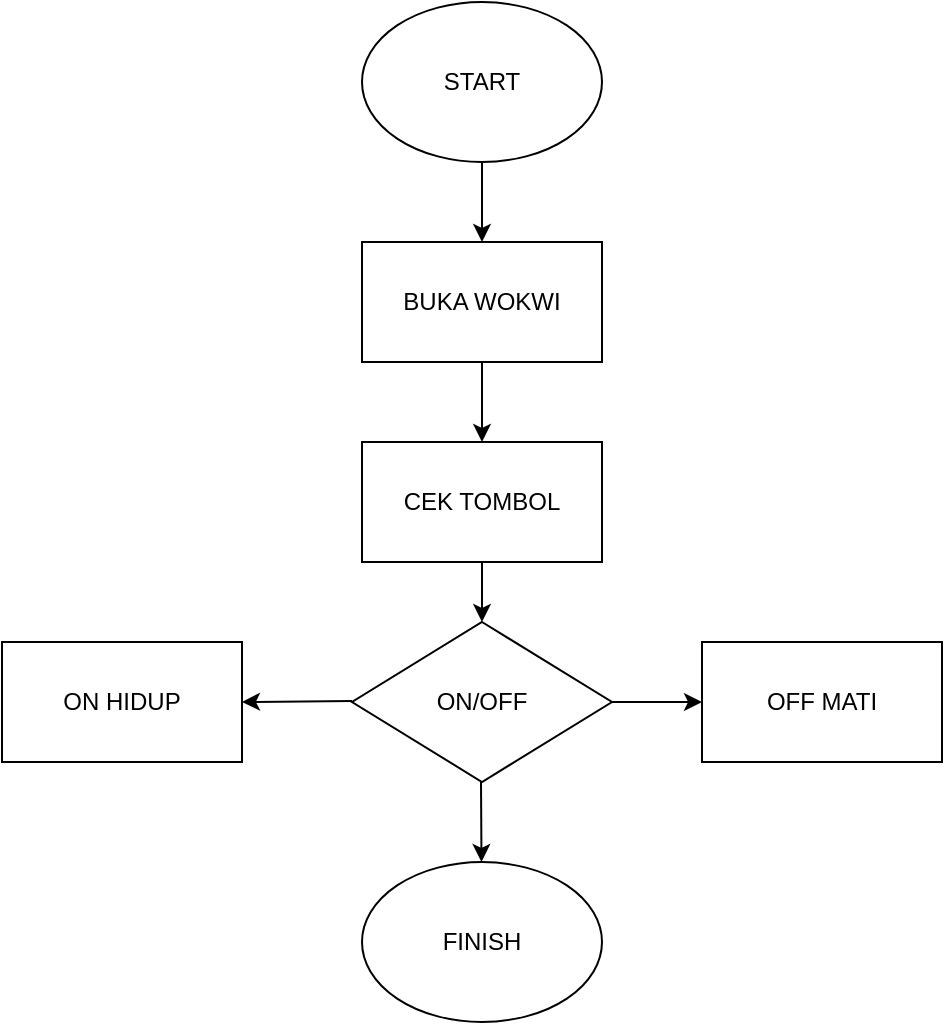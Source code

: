 <mxfile version="22.1.17" type="device">
  <diagram name="Page-1" id="wuMi6SUmhR2tVSwaplhr">
    <mxGraphModel dx="880" dy="434" grid="1" gridSize="10" guides="1" tooltips="1" connect="1" arrows="1" fold="1" page="1" pageScale="1" pageWidth="850" pageHeight="1100" math="0" shadow="0">
      <root>
        <mxCell id="0" />
        <mxCell id="1" parent="0" />
        <mxCell id="Nk4EHDbx-ISrzMo0_q-E-1" value="START" style="ellipse;whiteSpace=wrap;html=1;" vertex="1" parent="1">
          <mxGeometry x="360" y="190" width="120" height="80" as="geometry" />
        </mxCell>
        <mxCell id="Nk4EHDbx-ISrzMo0_q-E-2" value="" style="endArrow=classic;html=1;rounded=0;exitX=0.5;exitY=1;exitDx=0;exitDy=0;" edge="1" parent="1" source="Nk4EHDbx-ISrzMo0_q-E-1" target="Nk4EHDbx-ISrzMo0_q-E-3">
          <mxGeometry width="50" height="50" relative="1" as="geometry">
            <mxPoint x="400" y="410" as="sourcePoint" />
            <mxPoint x="420" y="340" as="targetPoint" />
          </mxGeometry>
        </mxCell>
        <mxCell id="Nk4EHDbx-ISrzMo0_q-E-3" value="BUKA WOKWI" style="rounded=0;whiteSpace=wrap;html=1;" vertex="1" parent="1">
          <mxGeometry x="360" y="310" width="120" height="60" as="geometry" />
        </mxCell>
        <mxCell id="Nk4EHDbx-ISrzMo0_q-E-4" value="" style="endArrow=classic;html=1;rounded=0;exitX=0.5;exitY=1;exitDx=0;exitDy=0;" edge="1" parent="1" source="Nk4EHDbx-ISrzMo0_q-E-3">
          <mxGeometry width="50" height="50" relative="1" as="geometry">
            <mxPoint x="400" y="410" as="sourcePoint" />
            <mxPoint x="420" y="410" as="targetPoint" />
          </mxGeometry>
        </mxCell>
        <mxCell id="Nk4EHDbx-ISrzMo0_q-E-5" value="CEK TOMBOL" style="rounded=0;whiteSpace=wrap;html=1;" vertex="1" parent="1">
          <mxGeometry x="360" y="410" width="120" height="60" as="geometry" />
        </mxCell>
        <mxCell id="Nk4EHDbx-ISrzMo0_q-E-6" value="" style="endArrow=classic;html=1;rounded=0;exitX=0.5;exitY=1;exitDx=0;exitDy=0;" edge="1" parent="1" source="Nk4EHDbx-ISrzMo0_q-E-5">
          <mxGeometry width="50" height="50" relative="1" as="geometry">
            <mxPoint x="400" y="410" as="sourcePoint" />
            <mxPoint x="420" y="500" as="targetPoint" />
          </mxGeometry>
        </mxCell>
        <mxCell id="Nk4EHDbx-ISrzMo0_q-E-7" value="" style="endArrow=classic;html=1;rounded=0;exitX=1;exitY=0.5;exitDx=0;exitDy=0;" edge="1" parent="1" source="Nk4EHDbx-ISrzMo0_q-E-10">
          <mxGeometry width="50" height="50" relative="1" as="geometry">
            <mxPoint x="500" y="540" as="sourcePoint" />
            <mxPoint x="530" y="540" as="targetPoint" />
          </mxGeometry>
        </mxCell>
        <mxCell id="Nk4EHDbx-ISrzMo0_q-E-8" value="" style="endArrow=classic;html=1;rounded=0;exitX=0.5;exitY=1;exitDx=0;exitDy=0;" edge="1" parent="1" target="Nk4EHDbx-ISrzMo0_q-E-14">
          <mxGeometry width="50" height="50" relative="1" as="geometry">
            <mxPoint x="419.5" y="580" as="sourcePoint" />
            <mxPoint x="419.5" y="620" as="targetPoint" />
          </mxGeometry>
        </mxCell>
        <mxCell id="Nk4EHDbx-ISrzMo0_q-E-9" value="" style="endArrow=classic;html=1;rounded=0;exitX=0.5;exitY=1;exitDx=0;exitDy=0;entryX=1;entryY=0.5;entryDx=0;entryDy=0;" edge="1" parent="1" target="Nk4EHDbx-ISrzMo0_q-E-11">
          <mxGeometry width="50" height="50" relative="1" as="geometry">
            <mxPoint x="355" y="539.5" as="sourcePoint" />
            <mxPoint x="305" y="539.5" as="targetPoint" />
          </mxGeometry>
        </mxCell>
        <mxCell id="Nk4EHDbx-ISrzMo0_q-E-10" value="ON/OFF" style="rhombus;whiteSpace=wrap;html=1;" vertex="1" parent="1">
          <mxGeometry x="355" y="500" width="130" height="80" as="geometry" />
        </mxCell>
        <mxCell id="Nk4EHDbx-ISrzMo0_q-E-11" value="ON HIDUP" style="rounded=0;whiteSpace=wrap;html=1;" vertex="1" parent="1">
          <mxGeometry x="180" y="510" width="120" height="60" as="geometry" />
        </mxCell>
        <mxCell id="Nk4EHDbx-ISrzMo0_q-E-12" value="OFF MATI" style="rounded=0;whiteSpace=wrap;html=1;" vertex="1" parent="1">
          <mxGeometry x="530" y="510" width="120" height="60" as="geometry" />
        </mxCell>
        <mxCell id="Nk4EHDbx-ISrzMo0_q-E-14" value="FINISH" style="ellipse;whiteSpace=wrap;html=1;" vertex="1" parent="1">
          <mxGeometry x="360" y="620" width="120" height="80" as="geometry" />
        </mxCell>
      </root>
    </mxGraphModel>
  </diagram>
</mxfile>
